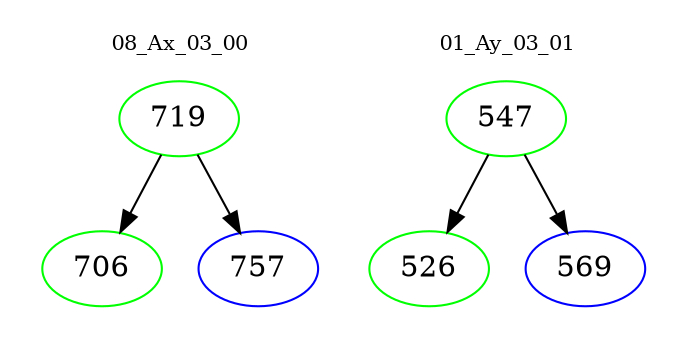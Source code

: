 digraph{
subgraph cluster_0 {
color = white
label = "08_Ax_03_00";
fontsize=10;
T0_719 [label="719", color="green"]
T0_719 -> T0_706 [color="black"]
T0_706 [label="706", color="green"]
T0_719 -> T0_757 [color="black"]
T0_757 [label="757", color="blue"]
}
subgraph cluster_1 {
color = white
label = "01_Ay_03_01";
fontsize=10;
T1_547 [label="547", color="green"]
T1_547 -> T1_526 [color="black"]
T1_526 [label="526", color="green"]
T1_547 -> T1_569 [color="black"]
T1_569 [label="569", color="blue"]
}
}
